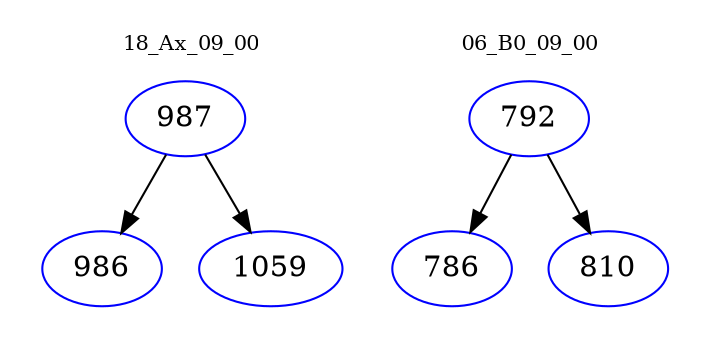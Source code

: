digraph{
subgraph cluster_0 {
color = white
label = "18_Ax_09_00";
fontsize=10;
T0_987 [label="987", color="blue"]
T0_987 -> T0_986 [color="black"]
T0_986 [label="986", color="blue"]
T0_987 -> T0_1059 [color="black"]
T0_1059 [label="1059", color="blue"]
}
subgraph cluster_1 {
color = white
label = "06_B0_09_00";
fontsize=10;
T1_792 [label="792", color="blue"]
T1_792 -> T1_786 [color="black"]
T1_786 [label="786", color="blue"]
T1_792 -> T1_810 [color="black"]
T1_810 [label="810", color="blue"]
}
}
